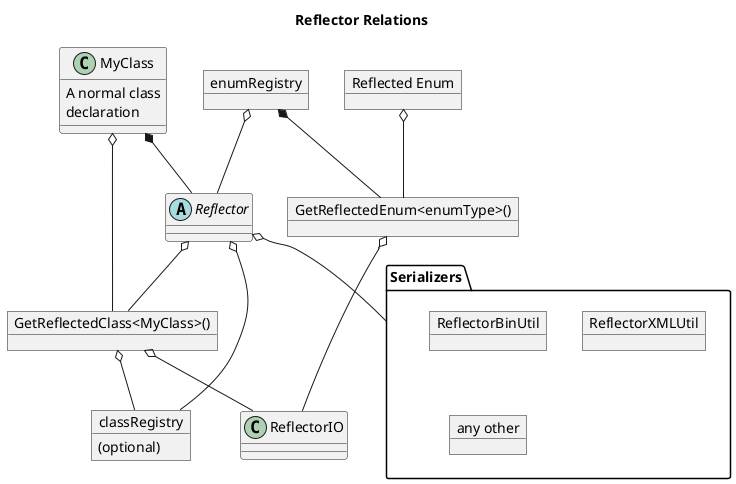@startuml rf_rel
title Reflector Relations
class MyClass {
    A normal class
    declaration
}
object "GetReflectedClass<MyClass>()" as GetReflectedClass
abstract class Reflector
object classRegistry
class ReflectorIO
package Serializers {
    object ReflectorBinUtil
    object ReflectorXMLUtil
    object "any other" as anyser
}
object "Reflected Enum" as refEnum
object "GetReflectedEnum<enumType>()" as GRE
object enumRegistry

classRegistry : (optional)

MyClass o-- GetReflectedClass
MyClass *-- Reflector
Reflector o-- GetReflectedClass
GetReflectedClass o-- classRegistry
GetReflectedClass o-- ReflectorIO
Reflector o- classRegistry
Reflector o-- Serializers
refEnum o-- GRE
enumRegistry *-- GRE
enumRegistry o-- Reflector
GRE o- ReflectorIO
@enduml
